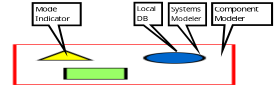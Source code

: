 <?xml version="1.0" encoding="UTF-8"?>
<dia:diagram xmlns:dia="http://www.lysator.liu.se/~alla/dia/">
  <dia:layer name="Background" visible="true" connectable="true" active="true">
    <dia:object type="Standard - Box" version="0" id="O0">
      <dia:attribute name="obj_pos">
        <dia:point val="-76.275,28"/>
      </dia:attribute>
      <dia:attribute name="obj_bb">
        <dia:rectangle val="-76.275,28;-62.609,33"/>
      </dia:attribute>
      <dia:attribute name="elem_corner">
        <dia:point val="-76.275,28"/>
      </dia:attribute>
      <dia:attribute name="elem_width">
        <dia:real val="13.666"/>
      </dia:attribute>
      <dia:attribute name="elem_height">
        <dia:real val="5"/>
      </dia:attribute>
      <dia:attribute name="border_width">
        <dia:real val="1.175e-38"/>
      </dia:attribute>
      <dia:attribute name="border_color">
        <dia:color val="#ffffffff"/>
      </dia:attribute>
      <dia:attribute name="show_background">
        <dia:boolean val="true"/>
      </dia:attribute>
    </dia:object>
    <dia:object type="Standard - Image" version="0" id="O1">
      <dia:attribute name="obj_pos">
        <dia:point val="-75.675,30.167"/>
      </dia:attribute>
      <dia:attribute name="obj_bb">
        <dia:rectangle val="-75.675,30.167;-64.558,32.197"/>
      </dia:attribute>
      <dia:attribute name="elem_corner">
        <dia:point val="-75.675,30.167"/>
      </dia:attribute>
      <dia:attribute name="elem_width">
        <dia:real val="11.117"/>
      </dia:attribute>
      <dia:attribute name="elem_height">
        <dia:real val="2.03"/>
      </dia:attribute>
      <dia:attribute name="draw_border">
        <dia:boolean val="false"/>
      </dia:attribute>
      <dia:attribute name="keep_aspect">
        <dia:boolean val="true"/>
      </dia:attribute>
      <dia:attribute name="file">
        <dia:string>#/home/waterbug/clones/cattens/doc/images/mode_buttons.png#</dia:string>
      </dia:attribute>
    </dia:object>
    <dia:group>
      <dia:attribute name="meta">
        <dia:composite type="dict"/>
      </dia:attribute>
      <dia:attribute name="matrix">
        <dia:matrix xx="1.001" xy="0" yx="0" yy="0.86" x0="0.083" y0="3.934"/>
      </dia:attribute>
      <dia:object type="Standard - Polygon" version="0" id="O2">
        <dia:attribute name="obj_pos">
          <dia:point val="-74.7,28.1"/>
        </dia:attribute>
        <dia:attribute name="obj_bb">
          <dia:rectangle val="-74.75,28.05;-72.25,31.218"/>
        </dia:attribute>
        <dia:attribute name="poly_points">
          <dia:point val="-74.7,28.1"/>
          <dia:point val="-72.3,28.1"/>
          <dia:point val="-72.3,29.4"/>
          <dia:point val="-73.4,29.4"/>
          <dia:point val="-73.081,30.895"/>
          <dia:point val="-73.9,29.4"/>
          <dia:point val="-74.7,29.4"/>
        </dia:attribute>
        <dia:attribute name="line_width">
          <dia:real val="0.1"/>
        </dia:attribute>
        <dia:attribute name="show_background">
          <dia:boolean val="true"/>
        </dia:attribute>
      </dia:object>
      <dia:object type="Standard - Text" version="1" id="O3">
        <dia:attribute name="obj_pos">
          <dia:point val="-74.572,28.594"/>
        </dia:attribute>
        <dia:attribute name="obj_bb">
          <dia:rectangle val="-74.572,28.176;-72.579,29.265"/>
        </dia:attribute>
        <dia:attribute name="text">
          <dia:composite type="text">
            <dia:attribute name="string">
              <dia:string>#Mode
Indicator#</dia:string>
            </dia:attribute>
            <dia:attribute name="font">
              <dia:font family="sans" style="0" name="Helvetica"/>
            </dia:attribute>
            <dia:attribute name="height">
              <dia:real val="0.564"/>
            </dia:attribute>
            <dia:attribute name="pos">
              <dia:point val="-74.572,28.594"/>
            </dia:attribute>
            <dia:attribute name="color">
              <dia:color val="#000000ff"/>
            </dia:attribute>
            <dia:attribute name="alignment">
              <dia:enum val="0"/>
            </dia:attribute>
          </dia:composite>
        </dia:attribute>
        <dia:attribute name="valign">
          <dia:enum val="3"/>
        </dia:attribute>
      </dia:object>
    </dia:group>
    <dia:group>
      <dia:attribute name="meta">
        <dia:composite type="dict"/>
      </dia:attribute>
      <dia:attribute name="matrix">
        <dia:matrix xx="0.89" xy="0" yx="0" yy="0.861" x0="-7.457" y0="3.911"/>
      </dia:attribute>
      <dia:object type="Standard - Polygon" version="0" id="O4">
        <dia:attribute name="obj_pos">
          <dia:point val="-67.9,28.1"/>
        </dia:attribute>
        <dia:attribute name="obj_bb">
          <dia:rectangle val="-67.95,28.05;-65.75,31.13"/>
        </dia:attribute>
        <dia:attribute name="poly_points">
          <dia:point val="-67.9,28.1"/>
          <dia:point val="-65.8,28.1"/>
          <dia:point val="-65.8,29.4"/>
          <dia:point val="-66.9,29.4"/>
          <dia:point val="-66.3,30.8"/>
          <dia:point val="-67.4,29.4"/>
          <dia:point val="-67.9,29.4"/>
        </dia:attribute>
        <dia:attribute name="line_width">
          <dia:real val="0.1"/>
        </dia:attribute>
        <dia:attribute name="show_background">
          <dia:boolean val="true"/>
        </dia:attribute>
      </dia:object>
      <dia:object type="Standard - Text" version="1" id="O5">
        <dia:attribute name="obj_pos">
          <dia:point val="-67.772,28.594"/>
        </dia:attribute>
        <dia:attribute name="obj_bb">
          <dia:rectangle val="-67.772,28.176;-65.852,29.265"/>
        </dia:attribute>
        <dia:attribute name="text">
          <dia:composite type="text">
            <dia:attribute name="string">
              <dia:string>#Systems
Modeler#</dia:string>
            </dia:attribute>
            <dia:attribute name="font">
              <dia:font family="sans" style="0" name="Helvetica"/>
            </dia:attribute>
            <dia:attribute name="height">
              <dia:real val="0.564"/>
            </dia:attribute>
            <dia:attribute name="pos">
              <dia:point val="-67.772,28.594"/>
            </dia:attribute>
            <dia:attribute name="color">
              <dia:color val="#000000ff"/>
            </dia:attribute>
            <dia:attribute name="alignment">
              <dia:enum val="0"/>
            </dia:attribute>
          </dia:composite>
        </dia:attribute>
        <dia:attribute name="valign">
          <dia:enum val="3"/>
        </dia:attribute>
      </dia:object>
    </dia:group>
    <dia:group>
      <dia:attribute name="meta">
        <dia:composite type="dict"/>
      </dia:attribute>
      <dia:attribute name="matrix">
        <dia:matrix xx="0.921" xy="0" yx="0" yy="0.871" x0="-5.501" y0="3.607"/>
      </dia:attribute>
      <dia:object type="Standard - Polygon" version="0" id="O6">
        <dia:attribute name="obj_pos">
          <dia:point val="-69.6,28.1"/>
        </dia:attribute>
        <dia:attribute name="obj_bb">
          <dia:rectangle val="-69.65,28.05;-67.263,30.938"/>
        </dia:attribute>
        <dia:attribute name="poly_points">
          <dia:point val="-69.6,28.1"/>
          <dia:point val="-68.1,28.1"/>
          <dia:point val="-68.1,29.4"/>
          <dia:point val="-68.7,29.4"/>
          <dia:point val="-67.3,30.9"/>
          <dia:point val="-69.1,29.4"/>
          <dia:point val="-69.6,29.4"/>
        </dia:attribute>
        <dia:attribute name="line_width">
          <dia:real val="0.1"/>
        </dia:attribute>
        <dia:attribute name="show_background">
          <dia:boolean val="true"/>
        </dia:attribute>
      </dia:object>
      <dia:object type="Standard - Text" version="1" id="O7">
        <dia:attribute name="obj_pos">
          <dia:point val="-69.472,28.594"/>
        </dia:attribute>
        <dia:attribute name="obj_bb">
          <dia:rectangle val="-69.472,28.176;-68.305,29.264"/>
        </dia:attribute>
        <dia:attribute name="text">
          <dia:composite type="text">
            <dia:attribute name="string">
              <dia:string>#Local
DB#</dia:string>
            </dia:attribute>
            <dia:attribute name="font">
              <dia:font family="sans" style="0" name="Helvetica"/>
            </dia:attribute>
            <dia:attribute name="height">
              <dia:real val="0.564"/>
            </dia:attribute>
            <dia:attribute name="pos">
              <dia:point val="-69.472,28.594"/>
            </dia:attribute>
            <dia:attribute name="color">
              <dia:color val="#000000ff"/>
            </dia:attribute>
            <dia:attribute name="alignment">
              <dia:enum val="0"/>
            </dia:attribute>
          </dia:composite>
        </dia:attribute>
        <dia:attribute name="valign">
          <dia:enum val="3"/>
        </dia:attribute>
      </dia:object>
    </dia:group>
    <dia:group>
      <dia:attribute name="meta">
        <dia:composite type="dict"/>
      </dia:attribute>
      <dia:attribute name="matrix">
        <dia:matrix xx="1.033" xy="0" yx="0" yy="0.846" x0="2.047" y0="4.331"/>
      </dia:attribute>
      <dia:object type="Standard - Polygon" version="0" id="O8">
        <dia:attribute name="obj_pos">
          <dia:point val="-65.6,28.1"/>
        </dia:attribute>
        <dia:attribute name="obj_bb">
          <dia:rectangle val="-65.65,28.05;-62.65,31.286"/>
        </dia:attribute>
        <dia:attribute name="poly_points">
          <dia:point val="-65.6,28.1"/>
          <dia:point val="-62.7,28.1"/>
          <dia:point val="-62.7,29.4"/>
          <dia:point val="-64.6,29.4"/>
          <dia:point val="-65.1,30.9"/>
          <dia:point val="-65,29.4"/>
          <dia:point val="-65.6,29.4"/>
        </dia:attribute>
        <dia:attribute name="line_width">
          <dia:real val="0.1"/>
        </dia:attribute>
        <dia:attribute name="show_background">
          <dia:boolean val="true"/>
        </dia:attribute>
      </dia:object>
      <dia:object type="Standard - Text" version="1" id="O9">
        <dia:attribute name="obj_pos">
          <dia:point val="-65.5,28.6"/>
        </dia:attribute>
        <dia:attribute name="obj_bb">
          <dia:rectangle val="-65.5,28.181;-62.883,29.27"/>
        </dia:attribute>
        <dia:attribute name="text">
          <dia:composite type="text">
            <dia:attribute name="string">
              <dia:string>#Component
Modeler#</dia:string>
            </dia:attribute>
            <dia:attribute name="font">
              <dia:font family="sans" style="0" name="Helvetica"/>
            </dia:attribute>
            <dia:attribute name="height">
              <dia:real val="0.564"/>
            </dia:attribute>
            <dia:attribute name="pos">
              <dia:point val="-65.5,28.6"/>
            </dia:attribute>
            <dia:attribute name="color">
              <dia:color val="#000000ff"/>
            </dia:attribute>
            <dia:attribute name="alignment">
              <dia:enum val="0"/>
            </dia:attribute>
          </dia:composite>
        </dia:attribute>
        <dia:attribute name="valign">
          <dia:enum val="3"/>
        </dia:attribute>
      </dia:object>
    </dia:group>
  </dia:layer>
</dia:diagram>
